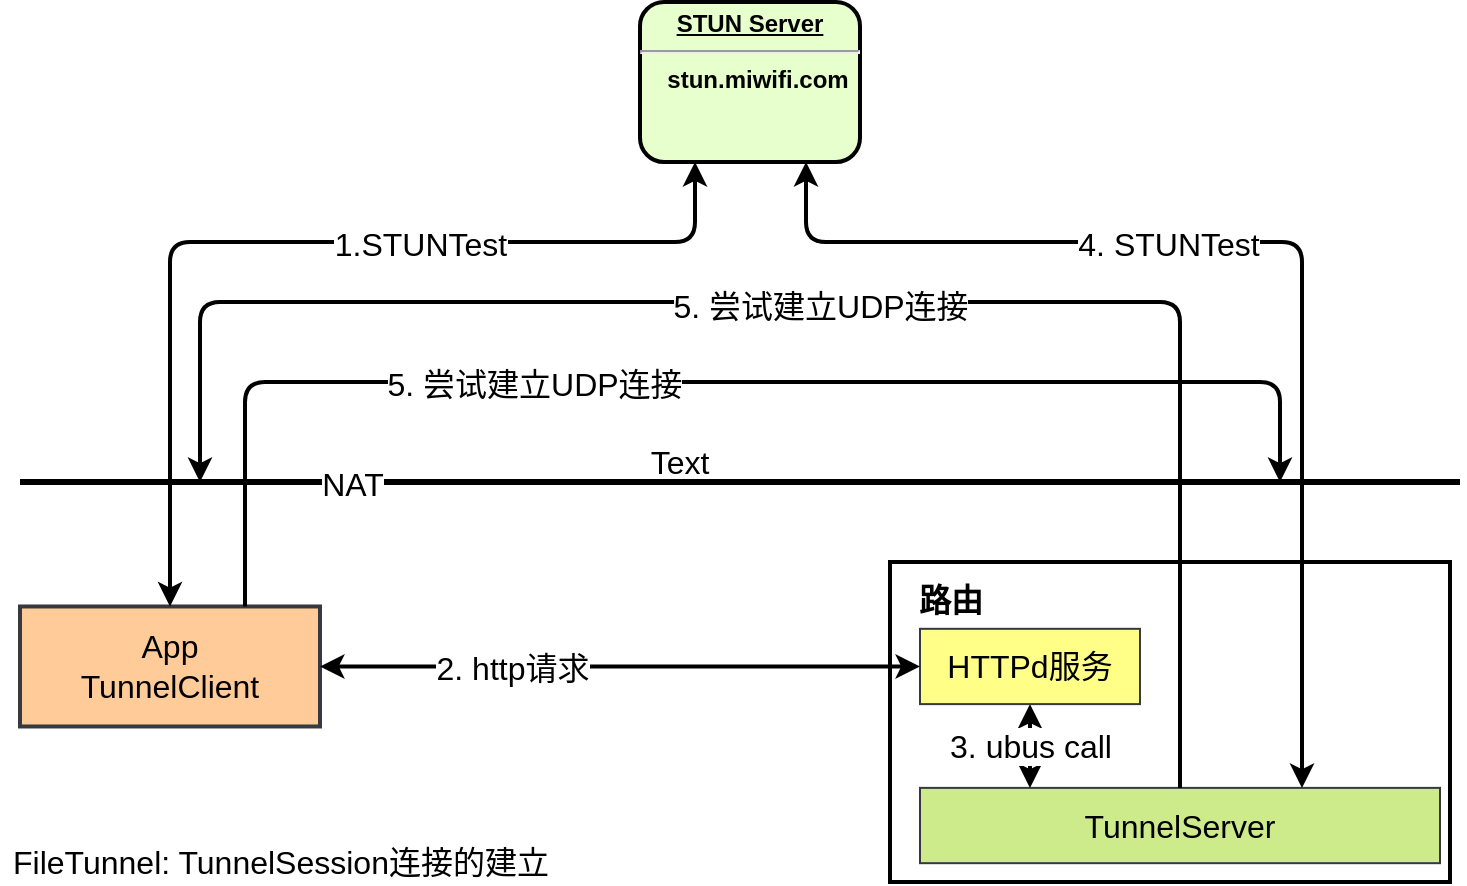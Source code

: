 <mxfile version="14.5.1" type="device" pages="2"><diagram name="FileTunnel-Tunnel" id="c7558073-3199-34d8-9f00-42111426c3f3"><mxGraphModel dx="1086" dy="830" grid="1" gridSize="10" guides="1" tooltips="1" connect="1" arrows="1" fold="1" page="1" pageScale="1" pageWidth="826" pageHeight="1169" background="#ffffff" math="0" shadow="0"><root><mxCell id="0"/><mxCell id="1" parent="0"/><mxCell id="4" value="App&#10;TunnelClient" style="whiteSpace=wrap;align=center;verticalAlign=middle;fontStyle=0;strokeWidth=2;fillColor=#ffcc99;fontSize=16;strokeColor=#36393d;" parent="1" vertex="1"><mxGeometry x="40" y="382.24" width="150" height="60" as="geometry"/></mxCell><mxCell id="6" value="&lt;p style=&quot;margin: 0px ; margin-top: 4px ; text-align: center ; text-decoration: underline&quot;&gt;&lt;strong&gt;STUN Server&lt;/strong&gt;&lt;/p&gt;&lt;hr&gt;&lt;p style=&quot;margin: 0px ; margin-left: 8px&quot;&gt;stun.miwifi.com&lt;/p&gt;" style="verticalAlign=middle;align=center;overflow=fill;fontSize=12;fontFamily=Helvetica;html=1;rounded=1;fontStyle=1;strokeWidth=2;fillColor=#E6FFCC" parent="1" vertex="1"><mxGeometry x="350" y="80" width="110" height="80" as="geometry"/></mxCell><mxCell id="bBTS7f60_PB-WPOiZB7B-102" value="" style="group" vertex="1" connectable="0" parent="1"><mxGeometry x="470" y="360" width="285" height="160" as="geometry"/></mxCell><mxCell id="bBTS7f60_PB-WPOiZB7B-99" value="" style="rounded=0;whiteSpace=wrap;html=1;fontSize=16;strokeWidth=2;" vertex="1" parent="bBTS7f60_PB-WPOiZB7B-102"><mxGeometry x="5" width="280" height="160" as="geometry"/></mxCell><mxCell id="bBTS7f60_PB-WPOiZB7B-97" value="TunnelServer" style="whiteSpace=wrap;align=center;verticalAlign=middle;fontStyle=0;strokeWidth=1;fillColor=#cdeb8b;fontSize=16;strokeColor=#36393d;" vertex="1" parent="bBTS7f60_PB-WPOiZB7B-102"><mxGeometry x="20" y="112.94" width="260" height="37.65" as="geometry"/></mxCell><mxCell id="bBTS7f60_PB-WPOiZB7B-100" value="&lt;b&gt;路由&lt;/b&gt;" style="text;html=1;align=center;verticalAlign=middle;resizable=0;points=[];autosize=1;fontSize=16;" vertex="1" parent="bBTS7f60_PB-WPOiZB7B-102"><mxGeometry x="10" y="9.406" width="50" height="20" as="geometry"/></mxCell><mxCell id="bBTS7f60_PB-WPOiZB7B-111" value="3. ubus call" style="edgeStyle=orthogonalEdgeStyle;rounded=0;sketch=0;jumpStyle=none;orthogonalLoop=1;jettySize=auto;html=1;startArrow=classic;startFill=1;strokeWidth=2;fontSize=16;" edge="1" parent="bBTS7f60_PB-WPOiZB7B-102" source="qg6dEokF4ws4on9yBCA5-6"><mxGeometry relative="1" as="geometry"><mxPoint x="75" y="113" as="targetPoint"/></mxGeometry></mxCell><mxCell id="qg6dEokF4ws4on9yBCA5-6" value="HTTPd服务" style="whiteSpace=wrap;align=center;verticalAlign=middle;fontStyle=0;strokeWidth=1;fillColor=#ffff88;fontSize=16;strokeColor=#36393d;" vertex="1" parent="bBTS7f60_PB-WPOiZB7B-102"><mxGeometry x="20" y="33.41" width="110" height="37.65" as="geometry"/></mxCell><mxCell id="bBTS7f60_PB-WPOiZB7B-103" value="" style="endArrow=none;html=1;fontSize=16;strokeWidth=3;" edge="1" parent="1"><mxGeometry width="50" height="50" relative="1" as="geometry"><mxPoint x="40" y="320" as="sourcePoint"/><mxPoint x="400" y="320" as="targetPoint"/></mxGeometry></mxCell><mxCell id="bBTS7f60_PB-WPOiZB7B-115" value="NAT" style="edgeLabel;html=1;align=center;verticalAlign=middle;resizable=0;points=[];fontSize=16;" vertex="1" connectable="0" parent="bBTS7f60_PB-WPOiZB7B-103"><mxGeometry x="-0.081" y="-1" relative="1" as="geometry"><mxPoint as="offset"/></mxGeometry></mxCell><mxCell id="bBTS7f60_PB-WPOiZB7B-104" value="" style="endArrow=none;html=1;fontSize=16;strokeWidth=3;" edge="1" parent="1"><mxGeometry width="50" height="50" relative="1" as="geometry"><mxPoint x="400" y="320" as="sourcePoint"/><mxPoint x="760" y="320" as="targetPoint"/></mxGeometry></mxCell><mxCell id="bBTS7f60_PB-WPOiZB7B-117" value="" style="edgeStyle=elbowEdgeStyle;elbow=vertical;endArrow=classic;html=1;strokeWidth=2;fontSize=16;exitX=0.5;exitY=0;exitDx=0;exitDy=0;entryX=0.25;entryY=1;entryDx=0;entryDy=0;startArrow=classic;startFill=1;" edge="1" parent="1" source="4" target="6"><mxGeometry width="50" height="50" relative="1" as="geometry"><mxPoint x="340" y="340" as="sourcePoint"/><mxPoint x="390" y="290" as="targetPoint"/><Array as="points"><mxPoint x="250" y="200"/></Array></mxGeometry></mxCell><mxCell id="bBTS7f60_PB-WPOiZB7B-118" value="&lt;font style=&quot;font-size: 16px&quot;&gt;1.STUNTest&lt;/font&gt;" style="edgeLabel;html=1;align=center;verticalAlign=middle;resizable=0;points=[];fontSize=16;" vertex="1" connectable="0" parent="bBTS7f60_PB-WPOiZB7B-117"><mxGeometry x="-0.647" y="-1" relative="1" as="geometry"><mxPoint x="124" y="-96.24" as="offset"/></mxGeometry></mxCell><mxCell id="bBTS7f60_PB-WPOiZB7B-119" value="" style="endArrow=classic;html=1;strokeWidth=2;fontSize=16;exitX=1;exitY=0.5;exitDx=0;exitDy=0;startArrow=classic;startFill=1;entryX=0;entryY=0.5;entryDx=0;entryDy=0;" edge="1" parent="1" source="4" target="qg6dEokF4ws4on9yBCA5-6"><mxGeometry width="50" height="50" relative="1" as="geometry"><mxPoint x="340" y="340" as="sourcePoint"/><mxPoint x="330" y="440" as="targetPoint"/></mxGeometry></mxCell><mxCell id="bBTS7f60_PB-WPOiZB7B-120" value="2. http请求" style="edgeLabel;html=1;align=center;verticalAlign=middle;resizable=0;points=[];fontSize=16;" vertex="1" connectable="0" parent="bBTS7f60_PB-WPOiZB7B-119"><mxGeometry x="-0.37" y="-1" relative="1" as="geometry"><mxPoint x="1" as="offset"/></mxGeometry></mxCell><mxCell id="qg6dEokF4ws4on9yBCA5-7" style="edgeStyle=orthogonalEdgeStyle;rounded=1;sketch=0;jumpStyle=none;orthogonalLoop=1;jettySize=auto;html=1;startArrow=classic;startFill=1;strokeWidth=2;fontSize=16;" edge="1" parent="1"><mxGeometry relative="1" as="geometry"><mxPoint x="681" y="473" as="sourcePoint"/><mxPoint x="433" y="160" as="targetPoint"/><Array as="points"><mxPoint x="681" y="200"/><mxPoint x="433" y="200"/></Array></mxGeometry></mxCell><mxCell id="qg6dEokF4ws4on9yBCA5-8" value="4. STUNTest" style="edgeLabel;html=1;align=center;verticalAlign=middle;resizable=0;points=[];fontSize=16;" vertex="1" connectable="0" parent="qg6dEokF4ws4on9yBCA5-7"><mxGeometry x="0.214" y="1" relative="1" as="geometry"><mxPoint as="offset"/></mxGeometry></mxCell><mxCell id="qg6dEokF4ws4on9yBCA5-10" value="" style="edgeStyle=elbowEdgeStyle;elbow=vertical;endArrow=classic;html=1;strokeWidth=2;fontSize=16;exitX=0.5;exitY=0;exitDx=0;exitDy=0;" edge="1" parent="1" source="bBTS7f60_PB-WPOiZB7B-97"><mxGeometry width="50" height="50" relative="1" as="geometry"><mxPoint x="340" y="340" as="sourcePoint"/><mxPoint x="130" y="320" as="targetPoint"/><Array as="points"><mxPoint x="380" y="230"/></Array></mxGeometry></mxCell><mxCell id="qg6dEokF4ws4on9yBCA5-13" value="5. 尝试建立UDP连接" style="edgeLabel;html=1;align=center;verticalAlign=middle;resizable=0;points=[];fontSize=16;" vertex="1" connectable="0" parent="qg6dEokF4ws4on9yBCA5-10"><mxGeometry x="0.028" y="2" relative="1" as="geometry"><mxPoint as="offset"/></mxGeometry></mxCell><mxCell id="qg6dEokF4ws4on9yBCA5-11" value="" style="edgeStyle=elbowEdgeStyle;elbow=vertical;endArrow=classic;html=1;strokeWidth=2;fontSize=16;exitX=0.75;exitY=0;exitDx=0;exitDy=0;" edge="1" parent="1" source="4"><mxGeometry width="50" height="50" relative="1" as="geometry"><mxPoint x="630" y="482.94" as="sourcePoint"/><mxPoint x="670" y="320" as="targetPoint"/><Array as="points"><mxPoint x="410" y="270"/></Array></mxGeometry></mxCell><mxCell id="qg6dEokF4ws4on9yBCA5-12" value="5. 尝试建立UDP连接" style="edgeLabel;html=1;align=center;verticalAlign=middle;resizable=0;points=[];fontSize=16;" vertex="1" connectable="0" parent="qg6dEokF4ws4on9yBCA5-11"><mxGeometry x="-0.245" y="-1" relative="1" as="geometry"><mxPoint as="offset"/></mxGeometry></mxCell><mxCell id="FCCgHR4xBAFzhpTjb90R-6" value="Text" style="text;html=1;strokeColor=none;fillColor=none;align=center;verticalAlign=middle;whiteSpace=wrap;rounded=0;fontSize=16;" vertex="1" parent="1"><mxGeometry x="350" y="300" width="40" height="20" as="geometry"/></mxCell><mxCell id="FCCgHR4xBAFzhpTjb90R-7" value="FileTunnel: TunnelSession连接的建立" style="text;html=1;align=center;verticalAlign=middle;resizable=0;points=[];autosize=1;fontSize=16;" vertex="1" parent="1"><mxGeometry x="30" y="500" width="280" height="20" as="geometry"/></mxCell></root></mxGraphModel></diagram><diagram name="FileTunnel-Relay" id="h5mDC_5j3Whwp0nUZ2Da"><mxGraphModel dx="1086" dy="830" grid="1" gridSize="10" guides="1" tooltips="1" connect="1" arrows="1" fold="1" page="1" pageScale="1" pageWidth="826" pageHeight="1169" background="#ffffff" math="0" shadow="0"><root><mxCell id="apQu-x79LZttiXmDKiH--0"/><mxCell id="apQu-x79LZttiXmDKiH--1" parent="apQu-x79LZttiXmDKiH--0"/><mxCell id="apQu-x79LZttiXmDKiH--2" value="App&#10;TunnelClient" style="whiteSpace=wrap;align=center;verticalAlign=middle;fontStyle=0;strokeWidth=2;fillColor=#ffcc99;fontSize=16;strokeColor=#36393d;" vertex="1" parent="apQu-x79LZttiXmDKiH--1"><mxGeometry x="40" y="410" width="150" height="60" as="geometry"/></mxCell><mxCell id="apQu-x79LZttiXmDKiH--3" value="&lt;p style=&quot;margin: 0px ; margin-top: 4px ; text-align: center ; text-decoration: underline&quot;&gt;&lt;strong&gt;STUN Server&lt;/strong&gt;&lt;/p&gt;&lt;hr&gt;&lt;p style=&quot;margin: 0px ; margin-left: 8px&quot;&gt;stun.miwifi.com&lt;/p&gt;" style="verticalAlign=middle;align=center;overflow=fill;fontSize=12;fontFamily=Helvetica;html=1;rounded=1;fontStyle=1;strokeWidth=2;fillColor=#E6FFCC" vertex="1" parent="apQu-x79LZttiXmDKiH--1"><mxGeometry x="50" y="120" width="110" height="80" as="geometry"/></mxCell><mxCell id="apQu-x79LZttiXmDKiH--4" value="&lt;p style=&quot;margin: 0px ; margin-top: 4px ; text-align: center ; text-decoration: underline&quot;&gt;&lt;strong&gt;RELAY Server&lt;/strong&gt;&lt;/p&gt;&lt;hr&gt;&lt;p style=&quot;margin: 0px ; margin-left: 8px&quot;&gt;relay.miwifi.com&lt;/p&gt;" style="verticalAlign=middle;align=center;overflow=fill;fontSize=12;fontFamily=Helvetica;html=1;rounded=1;fontStyle=1;strokeWidth=2;fillColor=#E6FFCC" vertex="1" parent="apQu-x79LZttiXmDKiH--1"><mxGeometry x="500" y="120" width="160" height="80" as="geometry"/></mxCell><mxCell id="apQu-x79LZttiXmDKiH--5" value="&lt;p style=&quot;margin: 0px ; margin-top: 4px ; text-align: center ; text-decoration: underline&quot;&gt;&lt;strong&gt;miwifi Server&lt;/strong&gt;&lt;/p&gt;&lt;hr&gt;&lt;p style=&quot;margin: 0px ; margin-left: 8px&quot;&gt;api.miwifi.com&lt;/p&gt;" style="verticalAlign=middle;align=center;overflow=fill;fontSize=12;fontFamily=Helvetica;html=1;rounded=1;fontStyle=1;strokeWidth=2;fillColor=#E6FFCC" vertex="1" parent="apQu-x79LZttiXmDKiH--1"><mxGeometry x="200" y="120" width="160" height="80" as="geometry"/></mxCell><mxCell id="apQu-x79LZttiXmDKiH--6" value="" style="group" vertex="1" connectable="0" parent="apQu-x79LZttiXmDKiH--1"><mxGeometry x="470" y="360" width="285" height="160" as="geometry"/></mxCell><mxCell id="apQu-x79LZttiXmDKiH--7" value="" style="rounded=0;whiteSpace=wrap;html=1;fontSize=16;strokeWidth=2;" vertex="1" parent="apQu-x79LZttiXmDKiH--6"><mxGeometry x="5" width="280" height="160" as="geometry"/></mxCell><mxCell id="apQu-x79LZttiXmDKiH--8" value="TunnelServer" style="whiteSpace=wrap;align=center;verticalAlign=middle;fontStyle=0;strokeWidth=1;fillColor=#cdeb8b;fontSize=16;strokeColor=#36393d;" vertex="1" parent="apQu-x79LZttiXmDKiH--6"><mxGeometry x="20" y="112.94" width="255" height="37.65" as="geometry"/></mxCell><mxCell id="apQu-x79LZttiXmDKiH--9" value="&lt;b&gt;路由&lt;/b&gt;" style="text;html=1;align=center;verticalAlign=middle;resizable=0;points=[];autosize=1;fontSize=16;" vertex="1" parent="apQu-x79LZttiXmDKiH--6"><mxGeometry x="10" y="9.406" width="50" height="20" as="geometry"/></mxCell><mxCell id="apQu-x79LZttiXmDKiH--10" value="5. ubus call" style="edgeStyle=orthogonalEdgeStyle;rounded=0;sketch=0;jumpStyle=none;orthogonalLoop=1;jettySize=auto;html=1;exitX=0.5;exitY=1;exitDx=0;exitDy=0;entryX=0.75;entryY=0;entryDx=0;entryDy=0;startArrow=classic;startFill=1;strokeWidth=2;fontSize=16;" edge="1" parent="apQu-x79LZttiXmDKiH--6" source="apQu-x79LZttiXmDKiH--11" target="apQu-x79LZttiXmDKiH--8"><mxGeometry relative="1" as="geometry"/></mxCell><mxCell id="apQu-x79LZttiXmDKiH--11" value="messagingagent" style="whiteSpace=wrap;align=center;verticalAlign=middle;fontStyle=0;strokeWidth=1;fillColor=#ffff88;fontSize=16;strokeColor=#36393d;" vertex="1" parent="apQu-x79LZttiXmDKiH--6"><mxGeometry x="150" y="9.41" width="125" height="37.65" as="geometry"/></mxCell><mxCell id="apQu-x79LZttiXmDKiH--12" value="" style="endArrow=none;html=1;fontSize=16;strokeWidth=3;" edge="1" parent="apQu-x79LZttiXmDKiH--1"><mxGeometry width="50" height="50" relative="1" as="geometry"><mxPoint x="40" y="320" as="sourcePoint"/><mxPoint x="400" y="320" as="targetPoint"/></mxGeometry></mxCell><mxCell id="apQu-x79LZttiXmDKiH--13" value="NAT" style="edgeLabel;html=1;align=center;verticalAlign=middle;resizable=0;points=[];fontSize=16;fontStyle=1" vertex="1" connectable="0" parent="apQu-x79LZttiXmDKiH--12"><mxGeometry x="-0.081" y="-1" relative="1" as="geometry"><mxPoint as="offset"/></mxGeometry></mxCell><mxCell id="apQu-x79LZttiXmDKiH--14" value="" style="endArrow=none;html=1;fontSize=16;strokeWidth=3;" edge="1" parent="apQu-x79LZttiXmDKiH--1"><mxGeometry width="50" height="50" relative="1" as="geometry"><mxPoint x="400" y="320" as="sourcePoint"/><mxPoint x="760" y="320" as="targetPoint"/></mxGeometry></mxCell><mxCell id="apQu-x79LZttiXmDKiH--15" value="4. InitRelay请求" style="edgeStyle=orthogonalEdgeStyle;rounded=1;orthogonalLoop=1;jettySize=auto;html=1;exitX=0.5;exitY=0;exitDx=0;exitDy=0;entryX=0.75;entryY=1;entryDx=0;entryDy=0;startArrow=classic;startFill=1;strokeWidth=2;fontSize=16;sketch=0;jumpStyle=none;" edge="1" parent="apQu-x79LZttiXmDKiH--1" source="apQu-x79LZttiXmDKiH--11" target="apQu-x79LZttiXmDKiH--5"><mxGeometry relative="1" as="geometry"/></mxCell><mxCell id="apQu-x79LZttiXmDKiH--16" value="" style="edgeStyle=elbowEdgeStyle;elbow=vertical;endArrow=classic;html=1;strokeWidth=2;fontSize=16;exitX=0.25;exitY=0;exitDx=0;exitDy=0;entryX=0.25;entryY=1;entryDx=0;entryDy=0;startArrow=classic;startFill=1;" edge="1" parent="apQu-x79LZttiXmDKiH--1" source="apQu-x79LZttiXmDKiH--2" target="apQu-x79LZttiXmDKiH--3"><mxGeometry width="50" height="50" relative="1" as="geometry"><mxPoint x="340" y="340" as="sourcePoint"/><mxPoint x="390" y="290" as="targetPoint"/><Array as="points"><mxPoint x="140" y="270"/></Array></mxGeometry></mxCell><mxCell id="apQu-x79LZttiXmDKiH--17" value="&lt;font style=&quot;font-size: 12px&quot;&gt;1.STUNTest&lt;/font&gt;" style="edgeLabel;html=1;align=center;verticalAlign=middle;resizable=0;points=[];fontSize=16;" vertex="1" connectable="0" parent="apQu-x79LZttiXmDKiH--16"><mxGeometry x="-0.647" y="-1" relative="1" as="geometry"><mxPoint x="1" as="offset"/></mxGeometry></mxCell><mxCell id="apQu-x79LZttiXmDKiH--18" value="" style="endArrow=classic;html=1;strokeWidth=2;fontSize=16;exitX=0.5;exitY=0;exitDx=0;exitDy=0;entryX=0.25;entryY=1;entryDx=0;entryDy=0;startArrow=classic;startFill=1;" edge="1" parent="apQu-x79LZttiXmDKiH--1" source="apQu-x79LZttiXmDKiH--2" target="apQu-x79LZttiXmDKiH--5"><mxGeometry width="50" height="50" relative="1" as="geometry"><mxPoint x="340" y="340" as="sourcePoint"/><mxPoint x="390" y="290" as="targetPoint"/></mxGeometry></mxCell><mxCell id="apQu-x79LZttiXmDKiH--19" value="2. https请求" style="edgeLabel;html=1;align=center;verticalAlign=middle;resizable=0;points=[];fontSize=16;" vertex="1" connectable="0" parent="apQu-x79LZttiXmDKiH--18"><mxGeometry x="-0.37" y="-1" relative="1" as="geometry"><mxPoint x="1" as="offset"/></mxGeometry></mxCell><mxCell id="apQu-x79LZttiXmDKiH--20" value="" style="endArrow=classic;startArrow=classic;html=1;strokeWidth=2;fontSize=16;entryX=0;entryY=0.5;entryDx=0;entryDy=0;" edge="1" parent="apQu-x79LZttiXmDKiH--1" source="apQu-x79LZttiXmDKiH--5" target="apQu-x79LZttiXmDKiH--4"><mxGeometry width="50" height="50" relative="1" as="geometry"><mxPoint x="340" y="340" as="sourcePoint"/><mxPoint x="390" y="290" as="targetPoint"/></mxGeometry></mxCell><mxCell id="apQu-x79LZttiXmDKiH--21" value="3.relay信息" style="edgeLabel;html=1;align=center;verticalAlign=middle;resizable=0;points=[];fontSize=16;" vertex="1" connectable="0" parent="apQu-x79LZttiXmDKiH--20"><mxGeometry x="-0.218" relative="1" as="geometry"><mxPoint x="15" as="offset"/></mxGeometry></mxCell><mxCell id="sRtxLDNUBF2Lh_B97r1_-0" value="" style="endArrow=classic;startArrow=classic;html=1;strokeWidth=2;fontSize=16;exitX=0.75;exitY=0;exitDx=0;exitDy=0;entryX=0.25;entryY=1;entryDx=0;entryDy=0;" edge="1" parent="apQu-x79LZttiXmDKiH--1" source="apQu-x79LZttiXmDKiH--2" target="apQu-x79LZttiXmDKiH--4"><mxGeometry width="50" height="50" relative="1" as="geometry"><mxPoint x="390" y="450" as="sourcePoint"/><mxPoint x="440" y="400" as="targetPoint"/></mxGeometry></mxCell><mxCell id="sRtxLDNUBF2Lh_B97r1_-1" value="6. 建立UDP连接" style="edgeLabel;html=1;align=center;verticalAlign=middle;resizable=0;points=[];fontSize=16;" vertex="1" connectable="0" parent="sRtxLDNUBF2Lh_B97r1_-0"><mxGeometry x="-0.277" y="1" relative="1" as="geometry"><mxPoint as="offset"/></mxGeometry></mxCell><mxCell id="sRtxLDNUBF2Lh_B97r1_-2" value="6.建立UDP连接" style="endArrow=classic;startArrow=classic;html=1;strokeWidth=2;fontSize=16;entryX=0.5;entryY=1;entryDx=0;entryDy=0;" edge="1" parent="apQu-x79LZttiXmDKiH--1" source="apQu-x79LZttiXmDKiH--8" target="apQu-x79LZttiXmDKiH--4"><mxGeometry width="50" height="50" relative="1" as="geometry"><mxPoint x="390" y="450" as="sourcePoint"/><mxPoint x="440" y="400" as="targetPoint"/></mxGeometry></mxCell><mxCell id="O46dUjsghWHWtI_D2m-9-0" value="FileTunnel: RelaySession连接的建立" style="text;html=1;align=center;verticalAlign=middle;resizable=0;points=[];autosize=1;fontSize=16;" vertex="1" parent="apQu-x79LZttiXmDKiH--1"><mxGeometry x="40" y="510" width="280" height="20" as="geometry"/></mxCell></root></mxGraphModel></diagram></mxfile>